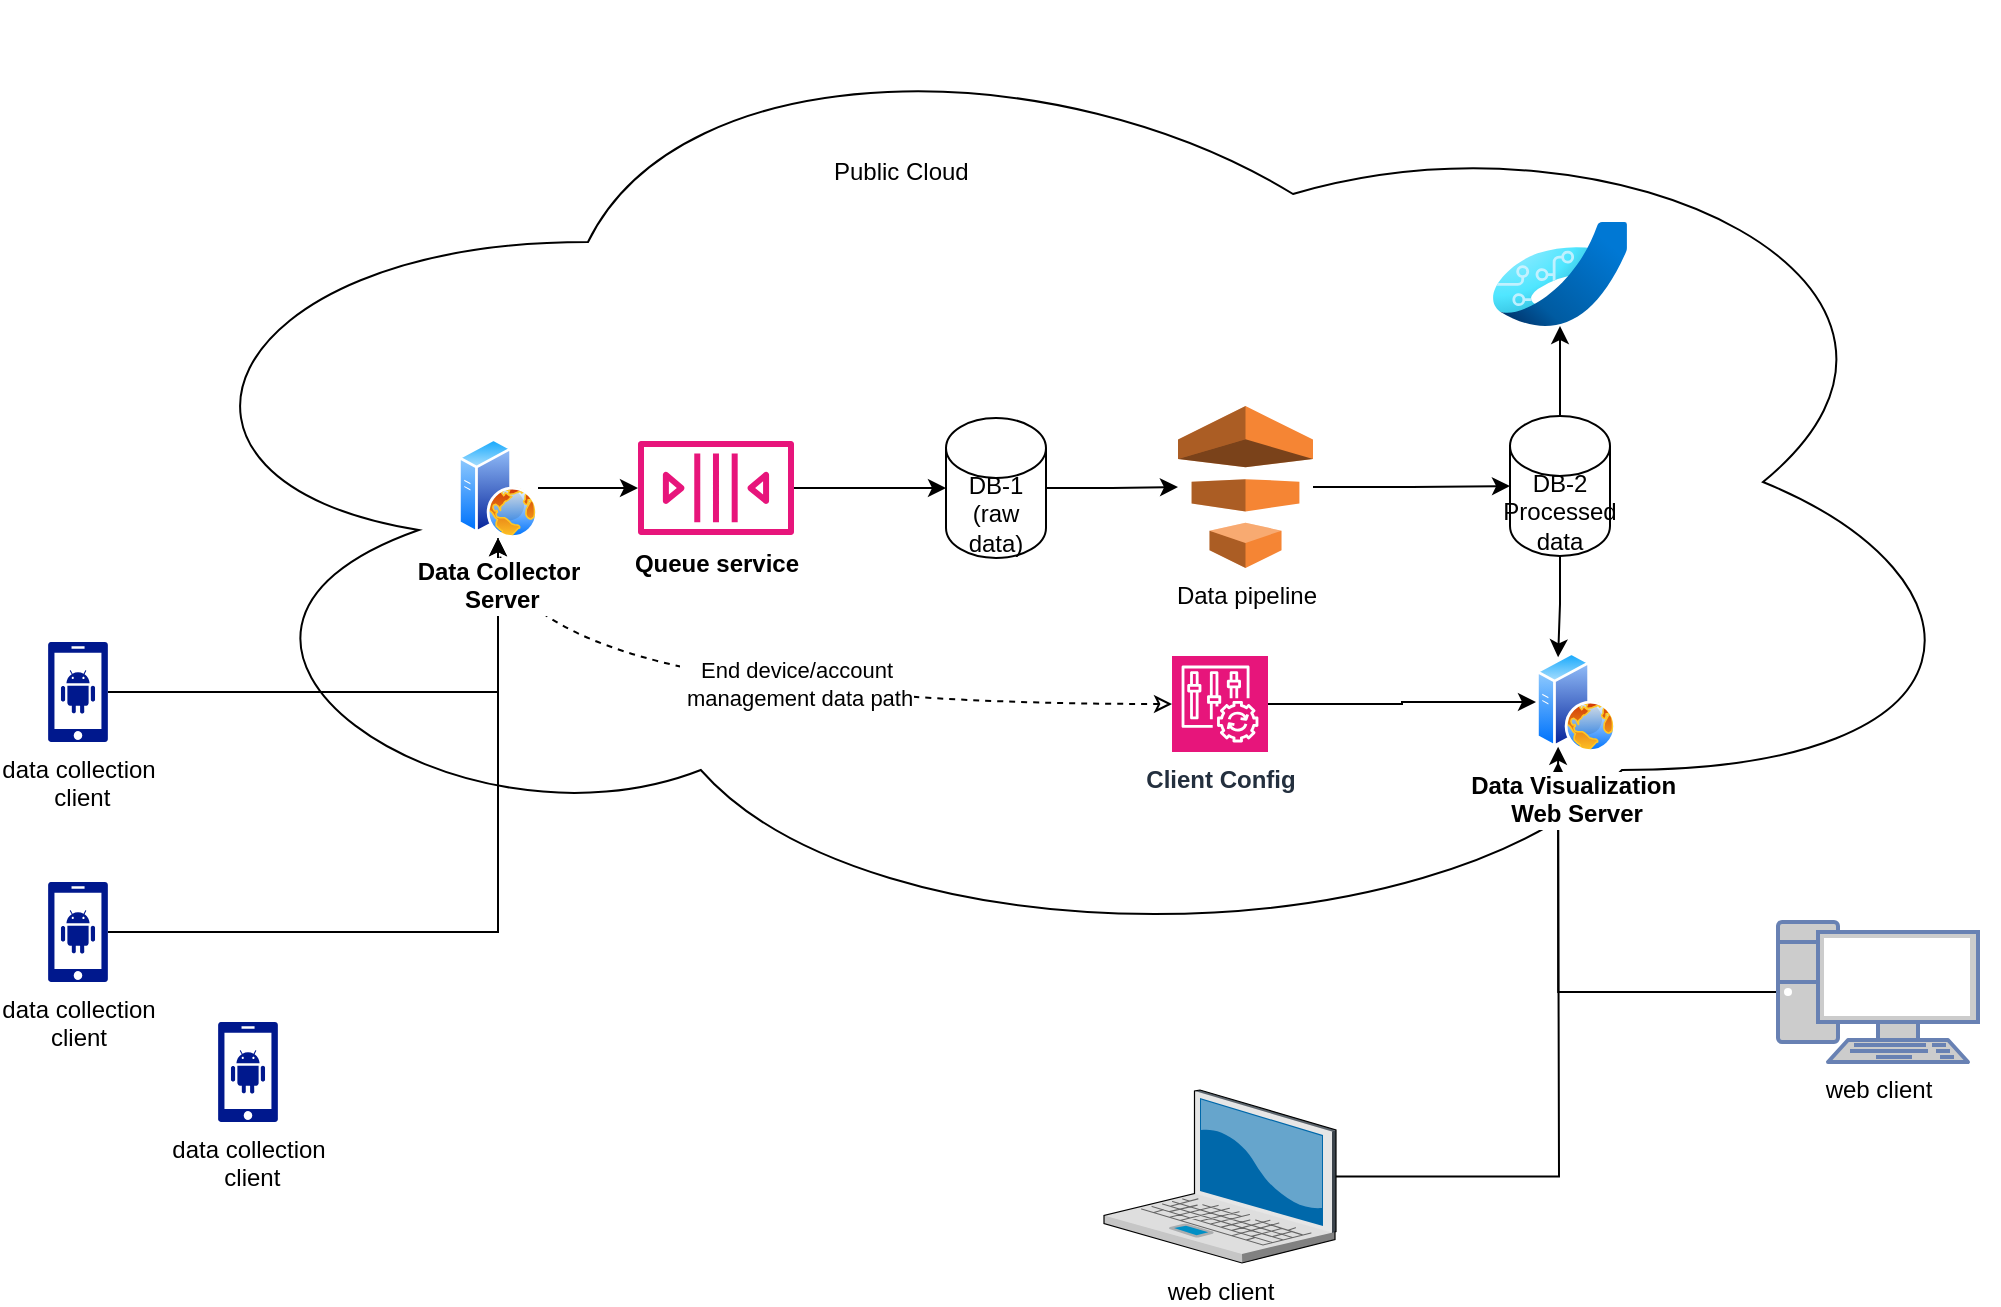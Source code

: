 <mxfile version="26.2.13">
  <diagram name="Page-1" id="hvk_bZZvlfvlDv9tCUaG">
    <mxGraphModel dx="1198" dy="2072" grid="1" gridSize="10" guides="1" tooltips="1" connect="1" arrows="1" fold="1" page="1" pageScale="1" pageWidth="850" pageHeight="1100" math="0" shadow="0">
      <root>
        <mxCell id="0" />
        <mxCell id="1" parent="0" />
        <mxCell id="rdoXWai72FaAfEw6Tc3U-6" value="" style="ellipse;shape=cloud;whiteSpace=wrap;html=1;" vertex="1" parent="1">
          <mxGeometry x="130" y="-80" width="940" height="480" as="geometry" />
        </mxCell>
        <mxCell id="rdoXWai72FaAfEw6Tc3U-27" style="edgeStyle=orthogonalEdgeStyle;rounded=0;orthogonalLoop=1;jettySize=auto;html=1;" edge="1" parent="1" source="rdoXWai72FaAfEw6Tc3U-2" target="rdoXWai72FaAfEw6Tc3U-26">
          <mxGeometry relative="1" as="geometry" />
        </mxCell>
        <mxCell id="rdoXWai72FaAfEw6Tc3U-2" value="data collection&lt;div&gt;&amp;nbsp;client&lt;div&gt;&lt;br&gt;&lt;/div&gt;&lt;/div&gt;" style="sketch=0;aspect=fixed;pointerEvents=1;shadow=0;dashed=0;html=1;strokeColor=none;labelPosition=center;verticalLabelPosition=bottom;verticalAlign=top;align=center;fillColor=#00188D;shape=mxgraph.mscae.enterprise.android_phone" vertex="1" parent="1">
          <mxGeometry x="95" y="240" width="30" height="50" as="geometry" />
        </mxCell>
        <mxCell id="rdoXWai72FaAfEw6Tc3U-28" style="edgeStyle=orthogonalEdgeStyle;rounded=0;orthogonalLoop=1;jettySize=auto;html=1;" edge="1" parent="1" source="rdoXWai72FaAfEw6Tc3U-3" target="rdoXWai72FaAfEw6Tc3U-26">
          <mxGeometry relative="1" as="geometry" />
        </mxCell>
        <mxCell id="rdoXWai72FaAfEw6Tc3U-3" value="data collection&lt;div&gt;client&lt;/div&gt;" style="sketch=0;aspect=fixed;pointerEvents=1;shadow=0;dashed=0;html=1;strokeColor=none;labelPosition=center;verticalLabelPosition=bottom;verticalAlign=top;align=center;fillColor=#00188D;shape=mxgraph.mscae.enterprise.android_phone" vertex="1" parent="1">
          <mxGeometry x="95" y="360" width="30" height="50" as="geometry" />
        </mxCell>
        <mxCell id="rdoXWai72FaAfEw6Tc3U-4" value="data collection&lt;div&gt;&amp;nbsp;client&lt;/div&gt;" style="sketch=0;aspect=fixed;pointerEvents=1;shadow=0;dashed=0;html=1;strokeColor=none;labelPosition=center;verticalLabelPosition=bottom;verticalAlign=top;align=center;fillColor=#00188D;shape=mxgraph.mscae.enterprise.android_phone" vertex="1" parent="1">
          <mxGeometry x="180" y="430" width="30" height="50" as="geometry" />
        </mxCell>
        <mxCell id="rdoXWai72FaAfEw6Tc3U-33" value="" style="edgeStyle=orthogonalEdgeStyle;rounded=0;orthogonalLoop=1;jettySize=auto;html=1;" edge="1" parent="1" source="rdoXWai72FaAfEw6Tc3U-7" target="rdoXWai72FaAfEw6Tc3U-9">
          <mxGeometry relative="1" as="geometry" />
        </mxCell>
        <mxCell id="rdoXWai72FaAfEw6Tc3U-7" value="DB-1&lt;div&gt;(raw data)&lt;/div&gt;" style="shape=cylinder3;whiteSpace=wrap;html=1;boundedLbl=1;backgroundOutline=1;size=15;" vertex="1" parent="1">
          <mxGeometry x="544" y="128" width="50" height="70" as="geometry" />
        </mxCell>
        <mxCell id="rdoXWai72FaAfEw6Tc3U-32" value="" style="edgeStyle=orthogonalEdgeStyle;rounded=0;orthogonalLoop=1;jettySize=auto;html=1;" edge="1" parent="1" source="rdoXWai72FaAfEw6Tc3U-8" target="rdoXWai72FaAfEw6Tc3U-7">
          <mxGeometry relative="1" as="geometry" />
        </mxCell>
        <mxCell id="rdoXWai72FaAfEw6Tc3U-8" value="&lt;b style=&quot;color: light-dark(rgb(0, 0, 0), rgb(252, 252, 252));&quot;&gt;Queue service&lt;/b&gt;" style="sketch=0;outlineConnect=0;fontColor=#232F3E;gradientColor=none;fillColor=#E7157B;strokeColor=none;dashed=0;verticalLabelPosition=bottom;verticalAlign=top;align=center;html=1;fontSize=12;fontStyle=0;aspect=fixed;pointerEvents=1;shape=mxgraph.aws4.queue;" vertex="1" parent="1">
          <mxGeometry x="390" y="139.5" width="78" height="47" as="geometry" />
        </mxCell>
        <mxCell id="rdoXWai72FaAfEw6Tc3U-34" value="" style="edgeStyle=orthogonalEdgeStyle;rounded=0;orthogonalLoop=1;jettySize=auto;html=1;" edge="1" parent="1" source="rdoXWai72FaAfEw6Tc3U-9" target="rdoXWai72FaAfEw6Tc3U-10">
          <mxGeometry relative="1" as="geometry" />
        </mxCell>
        <mxCell id="rdoXWai72FaAfEw6Tc3U-9" value="Data pipeline" style="outlineConnect=0;dashed=0;verticalLabelPosition=bottom;verticalAlign=top;align=center;html=1;shape=mxgraph.aws3.data_pipeline;fillColor=#F58534;gradientColor=none;" vertex="1" parent="1">
          <mxGeometry x="660" y="122" width="67.5" height="81" as="geometry" />
        </mxCell>
        <mxCell id="rdoXWai72FaAfEw6Tc3U-19" style="edgeStyle=orthogonalEdgeStyle;rounded=0;orthogonalLoop=1;jettySize=auto;html=1;entryX=0.25;entryY=0;entryDx=0;entryDy=0;" edge="1" parent="1" source="rdoXWai72FaAfEw6Tc3U-10" target="rdoXWai72FaAfEw6Tc3U-20">
          <mxGeometry relative="1" as="geometry">
            <mxPoint x="969" y="480" as="targetPoint" />
          </mxGeometry>
        </mxCell>
        <mxCell id="rdoXWai72FaAfEw6Tc3U-41" value="" style="edgeStyle=orthogonalEdgeStyle;rounded=0;orthogonalLoop=1;jettySize=auto;html=1;" edge="1" parent="1" source="rdoXWai72FaAfEw6Tc3U-10" target="rdoXWai72FaAfEw6Tc3U-40">
          <mxGeometry relative="1" as="geometry" />
        </mxCell>
        <mxCell id="rdoXWai72FaAfEw6Tc3U-10" value="&lt;div&gt;DB-2&lt;/div&gt;Processed data" style="shape=cylinder3;whiteSpace=wrap;html=1;boundedLbl=1;backgroundOutline=1;size=15;" vertex="1" parent="1">
          <mxGeometry x="826" y="127" width="50" height="70" as="geometry" />
        </mxCell>
        <mxCell id="rdoXWai72FaAfEw6Tc3U-25" style="edgeStyle=orthogonalEdgeStyle;rounded=0;orthogonalLoop=1;jettySize=auto;html=1;exitX=1;exitY=0.5;exitDx=0;exitDy=0;exitPerimeter=0;" edge="1" parent="1" source="rdoXWai72FaAfEw6Tc3U-11" target="rdoXWai72FaAfEw6Tc3U-20">
          <mxGeometry relative="1" as="geometry" />
        </mxCell>
        <mxCell id="rdoXWai72FaAfEw6Tc3U-50" style="edgeStyle=orthogonalEdgeStyle;rounded=0;orthogonalLoop=1;jettySize=auto;html=1;entryX=0.5;entryY=1;entryDx=0;entryDy=0;curved=1;startArrow=classic;startFill=0;endArrow=none;dashed=1;" edge="1" parent="1" source="rdoXWai72FaAfEw6Tc3U-11" target="rdoXWai72FaAfEw6Tc3U-26">
          <mxGeometry relative="1" as="geometry" />
        </mxCell>
        <mxCell id="rdoXWai72FaAfEw6Tc3U-51" value="End device/account&lt;div&gt;&amp;nbsp;management data path&lt;/div&gt;" style="edgeLabel;html=1;align=center;verticalAlign=middle;resizable=0;points=[];" vertex="1" connectable="0" parent="rdoXWai72FaAfEw6Tc3U-50">
          <mxGeometry x="-0.105" y="-10" relative="1" as="geometry">
            <mxPoint as="offset" />
          </mxGeometry>
        </mxCell>
        <mxCell id="rdoXWai72FaAfEw6Tc3U-11" value="&lt;b&gt;Client Config&lt;/b&gt;" style="sketch=0;points=[[0,0,0],[0.25,0,0],[0.5,0,0],[0.75,0,0],[1,0,0],[0,1,0],[0.25,1,0],[0.5,1,0],[0.75,1,0],[1,1,0],[0,0.25,0],[0,0.5,0],[0,0.75,0],[1,0.25,0],[1,0.5,0],[1,0.75,0]];points=[[0,0,0],[0.25,0,0],[0.5,0,0],[0.75,0,0],[1,0,0],[0,1,0],[0.25,1,0],[0.5,1,0],[0.75,1,0],[1,1,0],[0,0.25,0],[0,0.5,0],[0,0.75,0],[1,0.25,0],[1,0.5,0],[1,0.75,0]];outlineConnect=0;fontColor=#232F3E;fillColor=#E7157B;strokeColor=#ffffff;dashed=0;verticalLabelPosition=bottom;verticalAlign=top;align=center;html=1;fontSize=12;fontStyle=0;aspect=fixed;shape=mxgraph.aws4.resourceIcon;resIcon=mxgraph.aws4.config;" vertex="1" parent="1">
          <mxGeometry x="657" y="247" width="48" height="48" as="geometry" />
        </mxCell>
        <mxCell id="rdoXWai72FaAfEw6Tc3U-39" value="" style="edgeStyle=orthogonalEdgeStyle;rounded=0;orthogonalLoop=1;jettySize=auto;html=1;" edge="1" parent="1" source="rdoXWai72FaAfEw6Tc3U-13">
          <mxGeometry relative="1" as="geometry">
            <mxPoint x="850" y="300" as="targetPoint" />
          </mxGeometry>
        </mxCell>
        <mxCell id="rdoXWai72FaAfEw6Tc3U-13" value="web client" style="verticalLabelPosition=bottom;sketch=0;aspect=fixed;html=1;verticalAlign=top;strokeColor=none;align=center;outlineConnect=0;shape=mxgraph.citrix.laptop_2;" vertex="1" parent="1">
          <mxGeometry x="623" y="464" width="116" height="86.5" as="geometry" />
        </mxCell>
        <mxCell id="rdoXWai72FaAfEw6Tc3U-38" value="" style="edgeStyle=orthogonalEdgeStyle;rounded=0;orthogonalLoop=1;jettySize=auto;html=1;entryX=0.25;entryY=1;entryDx=0;entryDy=0;" edge="1" parent="1" source="rdoXWai72FaAfEw6Tc3U-14" target="rdoXWai72FaAfEw6Tc3U-20">
          <mxGeometry relative="1" as="geometry" />
        </mxCell>
        <mxCell id="rdoXWai72FaAfEw6Tc3U-14" value="&lt;span style=&quot;color: light-dark(rgb(0, 0, 0), rgb(252, 252, 252));&quot;&gt;web client&lt;/span&gt;&lt;div&gt;&lt;br&gt;&lt;/div&gt;" style="fontColor=#0066CC;verticalAlign=top;verticalLabelPosition=bottom;labelPosition=center;align=center;html=1;outlineConnect=0;fillColor=#CCCCCC;strokeColor=#6881B3;gradientColor=none;gradientDirection=north;strokeWidth=2;shape=mxgraph.networks.pc;" vertex="1" parent="1">
          <mxGeometry x="960" y="380" width="100" height="70" as="geometry" />
        </mxCell>
        <mxCell id="rdoXWai72FaAfEw6Tc3U-20" value="&lt;b&gt;Data Visualization&amp;nbsp;&lt;/b&gt;&lt;div&gt;&lt;b&gt;Web Server&lt;/b&gt;&lt;/div&gt;" style="image;aspect=fixed;perimeter=ellipsePerimeter;html=1;align=center;shadow=0;dashed=0;spacingTop=3;image=img/lib/active_directory/web_server.svg;" vertex="1" parent="1">
          <mxGeometry x="839" y="245" width="40" height="50" as="geometry" />
        </mxCell>
        <mxCell id="rdoXWai72FaAfEw6Tc3U-30" value="" style="edgeStyle=orthogonalEdgeStyle;rounded=0;orthogonalLoop=1;jettySize=auto;html=1;" edge="1" parent="1" source="rdoXWai72FaAfEw6Tc3U-26" target="rdoXWai72FaAfEw6Tc3U-8">
          <mxGeometry relative="1" as="geometry" />
        </mxCell>
        <mxCell id="rdoXWai72FaAfEw6Tc3U-26" value="&lt;b&gt;Data Collector&lt;/b&gt;&lt;div&gt;&lt;b&gt;&amp;nbsp;Server&lt;/b&gt;&lt;/div&gt;" style="image;aspect=fixed;perimeter=ellipsePerimeter;html=1;align=center;shadow=0;dashed=0;spacingTop=3;image=img/lib/active_directory/web_server.svg;" vertex="1" parent="1">
          <mxGeometry x="300" y="138" width="40" height="50" as="geometry" />
        </mxCell>
        <mxCell id="rdoXWai72FaAfEw6Tc3U-40" value="" style="image;aspect=fixed;html=1;points=[];align=center;fontSize=12;image=img/lib/azure2/ai_machine_learning/Azure_Applied_AI.svg;" vertex="1" parent="1">
          <mxGeometry x="817" y="30" width="68" height="52" as="geometry" />
        </mxCell>
        <mxCell id="rdoXWai72FaAfEw6Tc3U-49" value="&amp;nbsp;Public Cloud" style="text;html=1;align=center;verticalAlign=middle;whiteSpace=wrap;rounded=0;" vertex="1" parent="1">
          <mxGeometry x="460" y="-10" width="120" height="30" as="geometry" />
        </mxCell>
      </root>
    </mxGraphModel>
  </diagram>
</mxfile>
